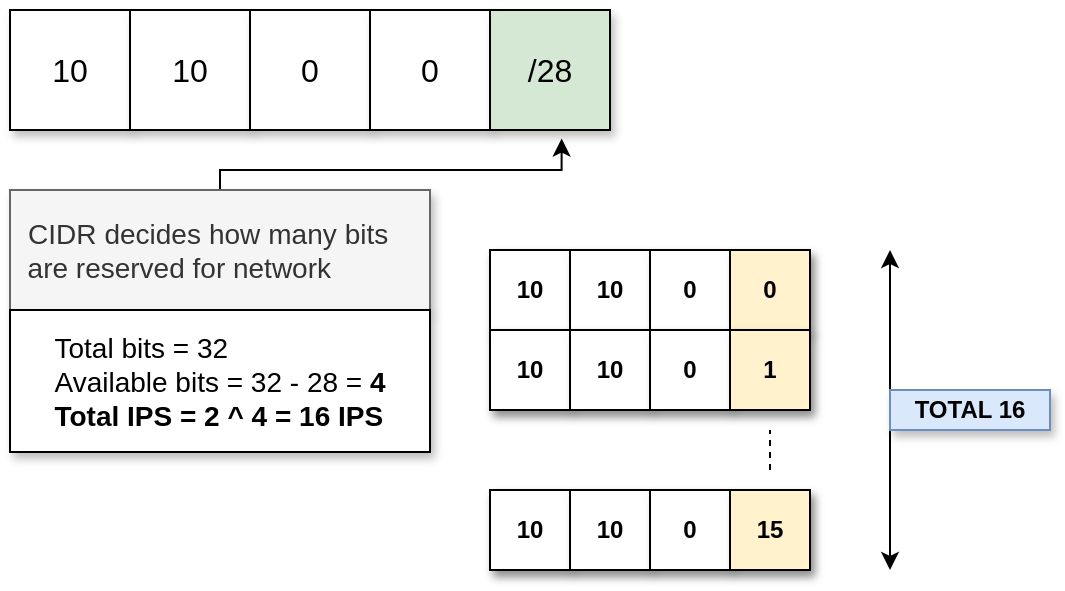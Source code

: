 <mxfile version="14.1.1" type="device"><diagram id="aFDvgKQteOu8s2s5ETQS" name="Page-1"><mxGraphModel dx="646" dy="386" grid="0" gridSize="10" guides="1" tooltips="1" connect="1" arrows="1" fold="1" page="1" pageScale="1" pageWidth="1100" pageHeight="850" math="0" shadow="0"><root><mxCell id="0"/><mxCell id="1" parent="0"/><mxCell id="WxNtFrRUkQCdjuOQVOYk-2" value="&lt;font style=&quot;font-size: 16px&quot;&gt;10&lt;/font&gt;" style="rounded=0;whiteSpace=wrap;html=1;shadow=1;" vertex="1" parent="1"><mxGeometry x="200" y="160" width="60" height="60" as="geometry"/></mxCell><mxCell id="WxNtFrRUkQCdjuOQVOYk-3" value="&lt;font style=&quot;font-size: 16px&quot;&gt;10&lt;/font&gt;" style="rounded=0;whiteSpace=wrap;html=1;shadow=1;" vertex="1" parent="1"><mxGeometry x="260" y="160" width="60" height="60" as="geometry"/></mxCell><mxCell id="WxNtFrRUkQCdjuOQVOYk-4" value="&lt;font style=&quot;font-size: 16px&quot;&gt;0&lt;/font&gt;" style="rounded=0;whiteSpace=wrap;html=1;shadow=1;" vertex="1" parent="1"><mxGeometry x="320" y="160" width="60" height="60" as="geometry"/></mxCell><mxCell id="WxNtFrRUkQCdjuOQVOYk-5" value="&lt;font style=&quot;font-size: 16px&quot;&gt;0&lt;/font&gt;" style="rounded=0;whiteSpace=wrap;html=1;shadow=1;" vertex="1" parent="1"><mxGeometry x="380" y="160" width="60" height="60" as="geometry"/></mxCell><mxCell id="WxNtFrRUkQCdjuOQVOYk-6" value="&lt;font style=&quot;font-size: 16px&quot;&gt;/28&lt;/font&gt;" style="rounded=0;whiteSpace=wrap;html=1;shadow=1;fillColor=#d5e8d4;" vertex="1" parent="1"><mxGeometry x="440" y="160" width="60" height="60" as="geometry"/></mxCell><mxCell id="WxNtFrRUkQCdjuOQVOYk-9" style="edgeStyle=orthogonalEdgeStyle;rounded=0;orthogonalLoop=1;jettySize=auto;html=1;exitX=0.5;exitY=0;exitDx=0;exitDy=0;entryX=0.597;entryY=1.071;entryDx=0;entryDy=0;entryPerimeter=0;" edge="1" parent="1" source="WxNtFrRUkQCdjuOQVOYk-7" target="WxNtFrRUkQCdjuOQVOYk-6"><mxGeometry relative="1" as="geometry"><Array as="points"><mxPoint x="305" y="240"/><mxPoint x="476" y="240"/></Array></mxGeometry></mxCell><mxCell id="WxNtFrRUkQCdjuOQVOYk-7" value="&lt;div style=&quot;text-align: justify&quot;&gt;&lt;span style=&quot;font-size: 14px&quot;&gt;&amp;nbsp; CIDR decides how many bits&amp;nbsp; &amp;nbsp; &amp;nbsp; &amp;nbsp; are reserved for network&lt;/span&gt;&lt;/div&gt;" style="rounded=0;whiteSpace=wrap;html=1;shadow=1;fillColor=#f5f5f5;strokeColor=#666666;fontColor=#333333;" vertex="1" parent="1"><mxGeometry x="200" y="250" width="210" height="60" as="geometry"/></mxCell><mxCell id="WxNtFrRUkQCdjuOQVOYk-10" value="&lt;div style=&quot;text-align: left&quot;&gt;&lt;span style=&quot;font-size: 14px&quot;&gt;Total bits = 32&lt;/span&gt;&lt;/div&gt;&lt;font style=&quot;font-size: 14px&quot;&gt;&lt;div style=&quot;text-align: left&quot;&gt;&lt;span&gt;Available bits = 32 - 28 = &lt;b&gt;4&lt;/b&gt;&lt;/span&gt;&lt;/div&gt;&lt;div style=&quot;text-align: left&quot;&gt;&lt;span&gt;&lt;b&gt;Total IPS = 2 ^ 4 = 16 IPS&lt;/b&gt;&lt;/span&gt;&lt;/div&gt;&lt;/font&gt;" style="rounded=0;whiteSpace=wrap;html=1;shadow=1;" vertex="1" parent="1"><mxGeometry x="200" y="310" width="210" height="71" as="geometry"/></mxCell><mxCell id="WxNtFrRUkQCdjuOQVOYk-11" value="" style="rounded=0;whiteSpace=wrap;html=1;shadow=1;" vertex="1" parent="1"><mxGeometry x="440" y="280" width="160" height="40" as="geometry"/></mxCell><mxCell id="WxNtFrRUkQCdjuOQVOYk-13" value="&lt;b&gt;10&lt;/b&gt;" style="rounded=0;whiteSpace=wrap;html=1;shadow=1;" vertex="1" parent="1"><mxGeometry x="440" y="280" width="40" height="40" as="geometry"/></mxCell><mxCell id="WxNtFrRUkQCdjuOQVOYk-15" value="&lt;b&gt;10&lt;/b&gt;" style="rounded=0;whiteSpace=wrap;html=1;shadow=1;" vertex="1" parent="1"><mxGeometry x="480" y="280" width="40" height="40" as="geometry"/></mxCell><mxCell id="WxNtFrRUkQCdjuOQVOYk-16" value="&lt;b&gt;0&lt;/b&gt;" style="rounded=0;whiteSpace=wrap;html=1;shadow=1;" vertex="1" parent="1"><mxGeometry x="520" y="280" width="40" height="40" as="geometry"/></mxCell><mxCell id="WxNtFrRUkQCdjuOQVOYk-17" value="&lt;b&gt;0&lt;/b&gt;" style="rounded=0;whiteSpace=wrap;html=1;shadow=1;fillColor=#fff2cc;" vertex="1" parent="1"><mxGeometry x="560" y="280" width="40" height="40" as="geometry"/></mxCell><mxCell id="WxNtFrRUkQCdjuOQVOYk-18" value="" style="rounded=0;whiteSpace=wrap;html=1;shadow=1;" vertex="1" parent="1"><mxGeometry x="440" y="320" width="160" height="40" as="geometry"/></mxCell><mxCell id="WxNtFrRUkQCdjuOQVOYk-19" value="&lt;b&gt;10&lt;/b&gt;" style="rounded=0;whiteSpace=wrap;html=1;shadow=1;" vertex="1" parent="1"><mxGeometry x="440" y="320" width="40" height="40" as="geometry"/></mxCell><mxCell id="WxNtFrRUkQCdjuOQVOYk-20" value="&lt;b&gt;10&lt;/b&gt;" style="rounded=0;whiteSpace=wrap;html=1;shadow=1;" vertex="1" parent="1"><mxGeometry x="480" y="320" width="40" height="40" as="geometry"/></mxCell><mxCell id="WxNtFrRUkQCdjuOQVOYk-21" value="&lt;b&gt;0&lt;/b&gt;" style="rounded=0;whiteSpace=wrap;html=1;shadow=1;" vertex="1" parent="1"><mxGeometry x="520" y="320" width="40" height="40" as="geometry"/></mxCell><mxCell id="WxNtFrRUkQCdjuOQVOYk-22" value="&lt;b&gt;1&lt;/b&gt;" style="rounded=0;whiteSpace=wrap;html=1;shadow=1;fillColor=#fff2cc;" vertex="1" parent="1"><mxGeometry x="560" y="320" width="40" height="40" as="geometry"/></mxCell><mxCell id="WxNtFrRUkQCdjuOQVOYk-23" value="" style="rounded=0;whiteSpace=wrap;html=1;shadow=1;" vertex="1" parent="1"><mxGeometry x="440" y="400" width="160" height="40" as="geometry"/></mxCell><mxCell id="WxNtFrRUkQCdjuOQVOYk-24" value="&lt;b&gt;10&lt;/b&gt;" style="rounded=0;whiteSpace=wrap;html=1;shadow=1;" vertex="1" parent="1"><mxGeometry x="440" y="400" width="40" height="40" as="geometry"/></mxCell><mxCell id="WxNtFrRUkQCdjuOQVOYk-25" value="&lt;b&gt;10&lt;/b&gt;" style="rounded=0;whiteSpace=wrap;html=1;shadow=1;" vertex="1" parent="1"><mxGeometry x="480" y="400" width="40" height="40" as="geometry"/></mxCell><mxCell id="WxNtFrRUkQCdjuOQVOYk-26" value="&lt;b&gt;0&lt;/b&gt;" style="rounded=0;whiteSpace=wrap;html=1;shadow=1;" vertex="1" parent="1"><mxGeometry x="520" y="400" width="40" height="40" as="geometry"/></mxCell><mxCell id="WxNtFrRUkQCdjuOQVOYk-27" value="&lt;b&gt;15&lt;/b&gt;" style="rounded=0;whiteSpace=wrap;html=1;shadow=1;fillColor=#fff2cc;" vertex="1" parent="1"><mxGeometry x="560" y="400" width="40" height="40" as="geometry"/></mxCell><mxCell id="WxNtFrRUkQCdjuOQVOYk-28" value="" style="endArrow=none;dashed=1;html=1;" edge="1" parent="1"><mxGeometry width="50" height="50" relative="1" as="geometry"><mxPoint x="580" y="390" as="sourcePoint"/><mxPoint x="580" y="370" as="targetPoint"/></mxGeometry></mxCell><mxCell id="WxNtFrRUkQCdjuOQVOYk-29" value="" style="endArrow=classic;startArrow=classic;html=1;" edge="1" parent="1"><mxGeometry width="50" height="50" relative="1" as="geometry"><mxPoint x="640" y="440" as="sourcePoint"/><mxPoint x="640" y="280" as="targetPoint"/></mxGeometry></mxCell><mxCell id="WxNtFrRUkQCdjuOQVOYk-30" value="&lt;b&gt;TOTAL 16&lt;/b&gt;" style="text;html=1;strokeColor=#6c8ebf;fillColor=#dae8fc;align=center;verticalAlign=middle;whiteSpace=wrap;rounded=0;shadow=1;" vertex="1" parent="1"><mxGeometry x="640" y="350" width="80" height="20" as="geometry"/></mxCell></root></mxGraphModel></diagram></mxfile>